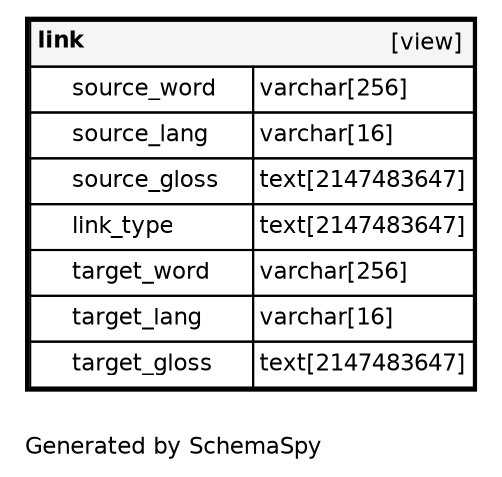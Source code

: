 digraph "oneDegreeRelationshipsDiagram" {
  graph [    rankdir="RL"    bgcolor="#ffffff"    label="\nGenerated by SchemaSpy"    labeljust="l"    nodesep="0.18"    ranksep="0.46"    fontname="Helvetica"    fontsize="11"    ration="compress"  ];  node [    fontname="Helvetica"    fontsize="11"    shape="plaintext"  ];  edge [    arrowsize="0.8"  ];
  "link" [
   label=<
    <TABLE BORDER="2" CELLBORDER="1" CELLSPACING="0" BGCOLOR="#ffffff">
      <TR><TD COLSPAN="4"  BGCOLOR="#f5f5f5"><TABLE BORDER="0" CELLSPACING="0"><TR><TD ALIGN="LEFT" FIXEDSIZE="TRUE" WIDTH="24" HEIGHT="16"><B>link</B></TD><TD ALIGN="RIGHT">[view]</TD></TR></TABLE></TD></TR>
      <TR><TD PORT="source_word" COLSPAN="2" ALIGN="LEFT"><TABLE BORDER="0" CELLSPACING="0" ALIGN="LEFT"><TR ALIGN="LEFT"><TD ALIGN="LEFT" FIXEDSIZE="TRUE" WIDTH="15" HEIGHT="16"></TD><TD ALIGN="LEFT" FIXEDSIZE="TRUE" WIDTH="86" HEIGHT="16">source_word</TD></TR></TABLE></TD><TD PORT="source_word.type" ALIGN="LEFT">varchar[256]</TD></TR>
      <TR><TD PORT="source_lang" COLSPAN="2" ALIGN="LEFT"><TABLE BORDER="0" CELLSPACING="0" ALIGN="LEFT"><TR ALIGN="LEFT"><TD ALIGN="LEFT" FIXEDSIZE="TRUE" WIDTH="15" HEIGHT="16"></TD><TD ALIGN="LEFT" FIXEDSIZE="TRUE" WIDTH="86" HEIGHT="16">source_lang</TD></TR></TABLE></TD><TD PORT="source_lang.type" ALIGN="LEFT">varchar[16]</TD></TR>
      <TR><TD PORT="source_gloss" COLSPAN="2" ALIGN="LEFT"><TABLE BORDER="0" CELLSPACING="0" ALIGN="LEFT"><TR ALIGN="LEFT"><TD ALIGN="LEFT" FIXEDSIZE="TRUE" WIDTH="15" HEIGHT="16"></TD><TD ALIGN="LEFT" FIXEDSIZE="TRUE" WIDTH="86" HEIGHT="16">source_gloss</TD></TR></TABLE></TD><TD PORT="source_gloss.type" ALIGN="LEFT">text[2147483647]</TD></TR>
      <TR><TD PORT="link_type" COLSPAN="2" ALIGN="LEFT"><TABLE BORDER="0" CELLSPACING="0" ALIGN="LEFT"><TR ALIGN="LEFT"><TD ALIGN="LEFT" FIXEDSIZE="TRUE" WIDTH="15" HEIGHT="16"></TD><TD ALIGN="LEFT" FIXEDSIZE="TRUE" WIDTH="86" HEIGHT="16">link_type</TD></TR></TABLE></TD><TD PORT="link_type.type" ALIGN="LEFT">text[2147483647]</TD></TR>
      <TR><TD PORT="target_word" COLSPAN="2" ALIGN="LEFT"><TABLE BORDER="0" CELLSPACING="0" ALIGN="LEFT"><TR ALIGN="LEFT"><TD ALIGN="LEFT" FIXEDSIZE="TRUE" WIDTH="15" HEIGHT="16"></TD><TD ALIGN="LEFT" FIXEDSIZE="TRUE" WIDTH="86" HEIGHT="16">target_word</TD></TR></TABLE></TD><TD PORT="target_word.type" ALIGN="LEFT">varchar[256]</TD></TR>
      <TR><TD PORT="target_lang" COLSPAN="2" ALIGN="LEFT"><TABLE BORDER="0" CELLSPACING="0" ALIGN="LEFT"><TR ALIGN="LEFT"><TD ALIGN="LEFT" FIXEDSIZE="TRUE" WIDTH="15" HEIGHT="16"></TD><TD ALIGN="LEFT" FIXEDSIZE="TRUE" WIDTH="86" HEIGHT="16">target_lang</TD></TR></TABLE></TD><TD PORT="target_lang.type" ALIGN="LEFT">varchar[16]</TD></TR>
      <TR><TD PORT="target_gloss" COLSPAN="2" ALIGN="LEFT"><TABLE BORDER="0" CELLSPACING="0" ALIGN="LEFT"><TR ALIGN="LEFT"><TD ALIGN="LEFT" FIXEDSIZE="TRUE" WIDTH="15" HEIGHT="16"></TD><TD ALIGN="LEFT" FIXEDSIZE="TRUE" WIDTH="86" HEIGHT="16">target_gloss</TD></TR></TABLE></TD><TD PORT="target_gloss.type" ALIGN="LEFT">text[2147483647]</TD></TR>
    </TABLE>>
    URL="link.html"
    target="_top"
    tooltip="link"
  ];
}
